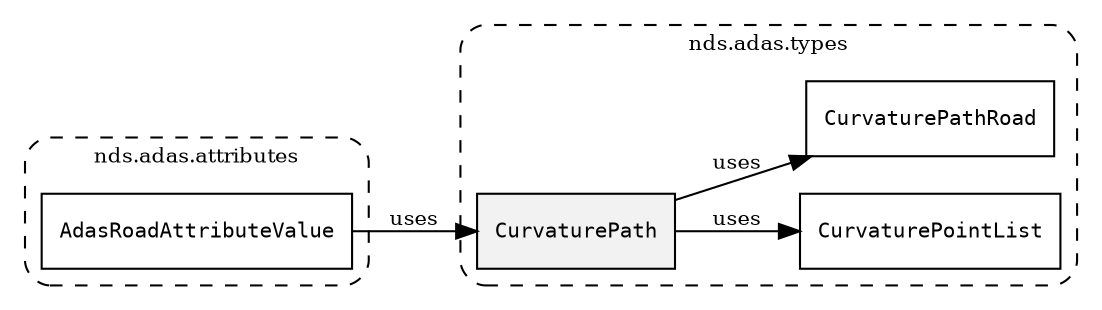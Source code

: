 /**
 * This dot file creates symbol collaboration diagram for CurvaturePath.
 */
digraph ZSERIO
{
    node [shape=box, fontsize=10];
    rankdir="LR";
    fontsize=10;
    tooltip="CurvaturePath collaboration diagram";

    subgraph "cluster_nds.adas.types"
    {
        style="dashed, rounded";
        label="nds.adas.types";
        tooltip="Package nds.adas.types";
        href="../../../content/packages/nds.adas.types.html#Package-nds-adas-types";
        target="_parent";

        "CurvaturePath" [style="filled", fillcolor="#0000000D", target="_parent", label=<<font face="monospace"><table align="center" border="0" cellspacing="0" cellpadding="0"><tr><td href="../../../content/packages/nds.adas.types.html#Structure-CurvaturePath" title="Structure defined in nds.adas.types">CurvaturePath</td></tr></table></font>>];
        "CurvaturePointList" [target="_parent", label=<<font face="monospace"><table align="center" border="0" cellspacing="0" cellpadding="0"><tr><td href="../../../content/packages/nds.adas.types.html#Structure-CurvaturePointList" title="Structure defined in nds.adas.types">CurvaturePointList</td></tr></table></font>>];
        "CurvaturePathRoad" [target="_parent", label=<<font face="monospace"><table align="center" border="0" cellspacing="0" cellpadding="0"><tr><td href="../../../content/packages/nds.adas.types.html#Structure-CurvaturePathRoad" title="Structure defined in nds.adas.types">CurvaturePathRoad</td></tr></table></font>>];
    }

    subgraph "cluster_nds.adas.attributes"
    {
        style="dashed, rounded";
        label="nds.adas.attributes";
        tooltip="Package nds.adas.attributes";
        href="../../../content/packages/nds.adas.attributes.html#Package-nds-adas-attributes";
        target="_parent";

        "AdasRoadAttributeValue" [target="_parent", label=<<font face="monospace"><table align="center" border="0" cellspacing="0" cellpadding="0"><tr><td href="../../../content/packages/nds.adas.attributes.html#Choice-AdasRoadAttributeValue" title="Choice defined in nds.adas.attributes">AdasRoadAttributeValue</td></tr></table></font>>];
    }

    "CurvaturePath" -> "CurvaturePointList" [label="uses", fontsize=10];
    "CurvaturePath" -> "CurvaturePathRoad" [label="uses", fontsize=10];
    "AdasRoadAttributeValue" -> "CurvaturePath" [label="uses", fontsize=10];
}
